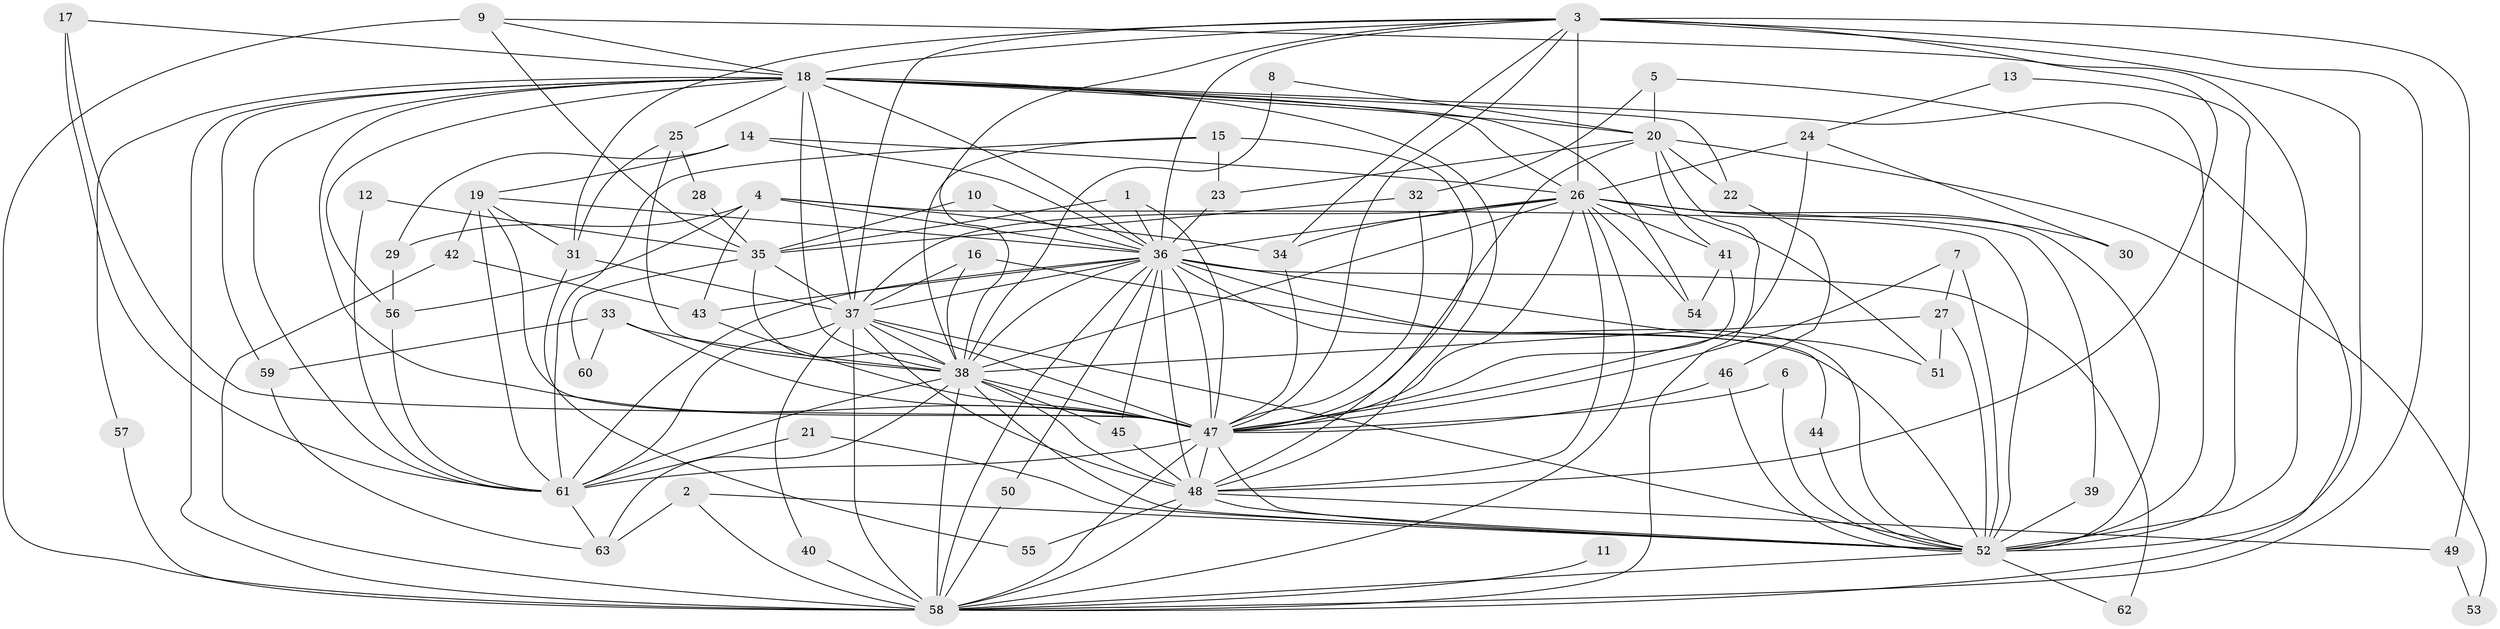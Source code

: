 // original degree distribution, {20: 0.024, 23: 0.008, 29: 0.008, 17: 0.008, 14: 0.008, 31: 0.008, 33: 0.008, 22: 0.008, 3: 0.216, 4: 0.088, 7: 0.008, 6: 0.016, 9: 0.016, 2: 0.552, 11: 0.008, 5: 0.016}
// Generated by graph-tools (version 1.1) at 2025/01/03/09/25 03:01:27]
// undirected, 63 vertices, 180 edges
graph export_dot {
graph [start="1"]
  node [color=gray90,style=filled];
  1;
  2;
  3;
  4;
  5;
  6;
  7;
  8;
  9;
  10;
  11;
  12;
  13;
  14;
  15;
  16;
  17;
  18;
  19;
  20;
  21;
  22;
  23;
  24;
  25;
  26;
  27;
  28;
  29;
  30;
  31;
  32;
  33;
  34;
  35;
  36;
  37;
  38;
  39;
  40;
  41;
  42;
  43;
  44;
  45;
  46;
  47;
  48;
  49;
  50;
  51;
  52;
  53;
  54;
  55;
  56;
  57;
  58;
  59;
  60;
  61;
  62;
  63;
  1 -- 35 [weight=1.0];
  1 -- 36 [weight=1.0];
  1 -- 47 [weight=1.0];
  2 -- 52 [weight=1.0];
  2 -- 58 [weight=1.0];
  2 -- 63 [weight=1.0];
  3 -- 18 [weight=1.0];
  3 -- 26 [weight=1.0];
  3 -- 31 [weight=1.0];
  3 -- 34 [weight=1.0];
  3 -- 36 [weight=1.0];
  3 -- 37 [weight=1.0];
  3 -- 38 [weight=1.0];
  3 -- 47 [weight=1.0];
  3 -- 48 [weight=1.0];
  3 -- 49 [weight=1.0];
  3 -- 52 [weight=3.0];
  3 -- 58 [weight=1.0];
  4 -- 29 [weight=1.0];
  4 -- 34 [weight=1.0];
  4 -- 36 [weight=1.0];
  4 -- 43 [weight=1.0];
  4 -- 52 [weight=2.0];
  4 -- 56 [weight=1.0];
  5 -- 20 [weight=1.0];
  5 -- 32 [weight=1.0];
  5 -- 58 [weight=1.0];
  6 -- 47 [weight=1.0];
  6 -- 52 [weight=1.0];
  7 -- 27 [weight=1.0];
  7 -- 47 [weight=1.0];
  7 -- 52 [weight=2.0];
  8 -- 20 [weight=1.0];
  8 -- 38 [weight=1.0];
  9 -- 18 [weight=1.0];
  9 -- 35 [weight=1.0];
  9 -- 52 [weight=1.0];
  9 -- 58 [weight=1.0];
  10 -- 35 [weight=1.0];
  10 -- 36 [weight=1.0];
  11 -- 58 [weight=1.0];
  12 -- 35 [weight=1.0];
  12 -- 61 [weight=1.0];
  13 -- 24 [weight=1.0];
  13 -- 52 [weight=1.0];
  14 -- 19 [weight=1.0];
  14 -- 26 [weight=1.0];
  14 -- 29 [weight=1.0];
  14 -- 36 [weight=1.0];
  15 -- 23 [weight=1.0];
  15 -- 38 [weight=1.0];
  15 -- 48 [weight=1.0];
  15 -- 61 [weight=1.0];
  16 -- 37 [weight=1.0];
  16 -- 38 [weight=1.0];
  16 -- 52 [weight=1.0];
  17 -- 18 [weight=1.0];
  17 -- 47 [weight=1.0];
  17 -- 61 [weight=1.0];
  18 -- 20 [weight=1.0];
  18 -- 22 [weight=1.0];
  18 -- 25 [weight=1.0];
  18 -- 26 [weight=1.0];
  18 -- 36 [weight=1.0];
  18 -- 37 [weight=2.0];
  18 -- 38 [weight=1.0];
  18 -- 47 [weight=2.0];
  18 -- 48 [weight=1.0];
  18 -- 52 [weight=2.0];
  18 -- 54 [weight=1.0];
  18 -- 56 [weight=2.0];
  18 -- 57 [weight=1.0];
  18 -- 58 [weight=1.0];
  18 -- 59 [weight=1.0];
  18 -- 61 [weight=1.0];
  19 -- 31 [weight=1.0];
  19 -- 36 [weight=1.0];
  19 -- 42 [weight=1.0];
  19 -- 47 [weight=1.0];
  19 -- 61 [weight=1.0];
  20 -- 22 [weight=1.0];
  20 -- 23 [weight=1.0];
  20 -- 41 [weight=1.0];
  20 -- 47 [weight=1.0];
  20 -- 53 [weight=1.0];
  20 -- 58 [weight=1.0];
  21 -- 52 [weight=1.0];
  21 -- 61 [weight=1.0];
  22 -- 46 [weight=1.0];
  23 -- 36 [weight=1.0];
  24 -- 26 [weight=2.0];
  24 -- 30 [weight=1.0];
  24 -- 47 [weight=2.0];
  25 -- 28 [weight=1.0];
  25 -- 31 [weight=1.0];
  25 -- 38 [weight=1.0];
  26 -- 30 [weight=1.0];
  26 -- 34 [weight=1.0];
  26 -- 36 [weight=1.0];
  26 -- 37 [weight=2.0];
  26 -- 38 [weight=1.0];
  26 -- 39 [weight=1.0];
  26 -- 41 [weight=1.0];
  26 -- 47 [weight=2.0];
  26 -- 48 [weight=1.0];
  26 -- 51 [weight=1.0];
  26 -- 52 [weight=1.0];
  26 -- 54 [weight=1.0];
  26 -- 58 [weight=1.0];
  27 -- 38 [weight=1.0];
  27 -- 51 [weight=1.0];
  27 -- 52 [weight=1.0];
  28 -- 35 [weight=1.0];
  29 -- 56 [weight=1.0];
  31 -- 37 [weight=1.0];
  31 -- 55 [weight=1.0];
  32 -- 35 [weight=1.0];
  32 -- 47 [weight=1.0];
  33 -- 38 [weight=1.0];
  33 -- 47 [weight=2.0];
  33 -- 59 [weight=1.0];
  33 -- 60 [weight=1.0];
  34 -- 47 [weight=1.0];
  35 -- 37 [weight=1.0];
  35 -- 38 [weight=1.0];
  35 -- 60 [weight=1.0];
  36 -- 37 [weight=2.0];
  36 -- 38 [weight=1.0];
  36 -- 43 [weight=1.0];
  36 -- 44 [weight=1.0];
  36 -- 45 [weight=1.0];
  36 -- 47 [weight=4.0];
  36 -- 48 [weight=3.0];
  36 -- 50 [weight=1.0];
  36 -- 51 [weight=1.0];
  36 -- 52 [weight=1.0];
  36 -- 58 [weight=1.0];
  36 -- 61 [weight=1.0];
  36 -- 62 [weight=1.0];
  37 -- 38 [weight=1.0];
  37 -- 40 [weight=1.0];
  37 -- 47 [weight=2.0];
  37 -- 48 [weight=1.0];
  37 -- 52 [weight=2.0];
  37 -- 58 [weight=2.0];
  37 -- 61 [weight=1.0];
  38 -- 45 [weight=1.0];
  38 -- 47 [weight=1.0];
  38 -- 48 [weight=1.0];
  38 -- 52 [weight=1.0];
  38 -- 58 [weight=2.0];
  38 -- 61 [weight=1.0];
  38 -- 63 [weight=1.0];
  39 -- 52 [weight=1.0];
  40 -- 58 [weight=2.0];
  41 -- 47 [weight=1.0];
  41 -- 54 [weight=1.0];
  42 -- 43 [weight=1.0];
  42 -- 58 [weight=1.0];
  43 -- 47 [weight=1.0];
  44 -- 52 [weight=1.0];
  45 -- 48 [weight=1.0];
  46 -- 47 [weight=1.0];
  46 -- 52 [weight=1.0];
  47 -- 48 [weight=1.0];
  47 -- 52 [weight=2.0];
  47 -- 58 [weight=2.0];
  47 -- 61 [weight=1.0];
  48 -- 49 [weight=2.0];
  48 -- 52 [weight=1.0];
  48 -- 55 [weight=1.0];
  48 -- 58 [weight=1.0];
  49 -- 53 [weight=1.0];
  50 -- 58 [weight=1.0];
  52 -- 58 [weight=1.0];
  52 -- 62 [weight=1.0];
  56 -- 61 [weight=1.0];
  57 -- 58 [weight=1.0];
  59 -- 63 [weight=1.0];
  61 -- 63 [weight=1.0];
}
